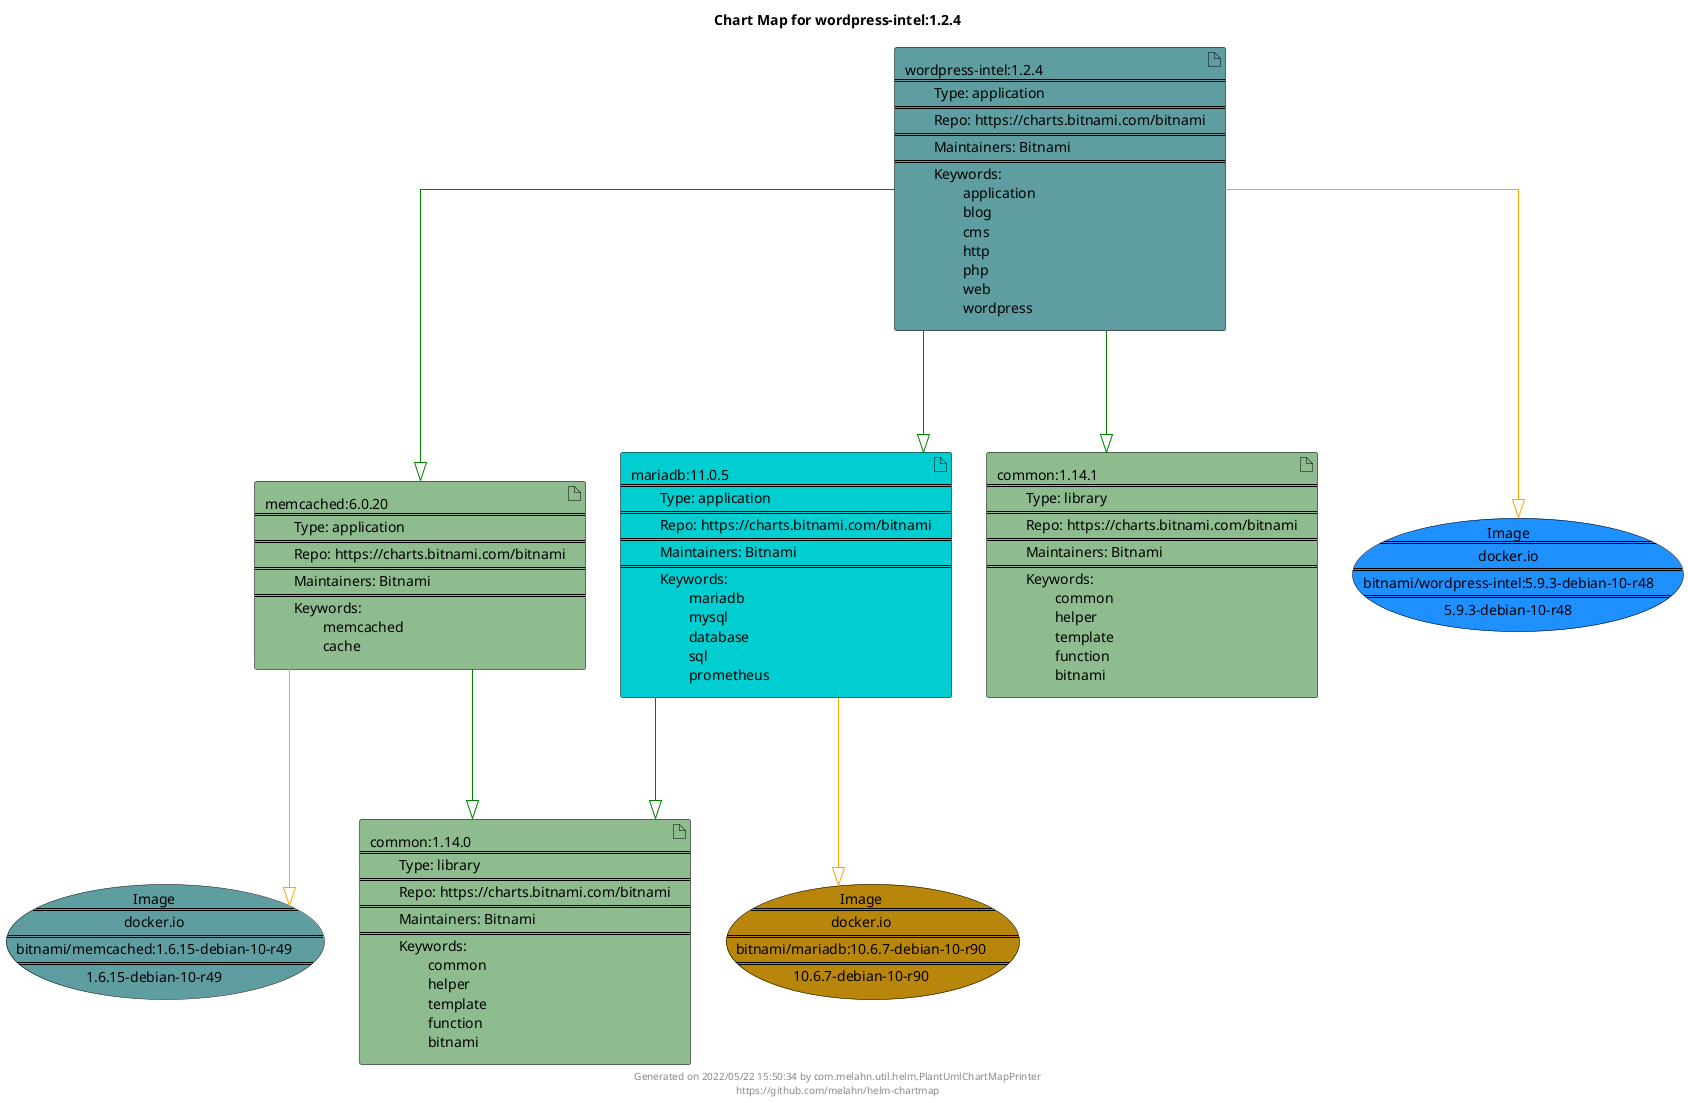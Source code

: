 @startuml
skinparam linetype ortho
skinparam backgroundColor white
skinparam usecaseBorderColor black
skinparam usecaseArrowColor LightSlateGray
skinparam artifactBorderColor black
skinparam artifactArrowColor LightSlateGray

title Chart Map for wordpress-intel:1.2.4

'There are 5 referenced Helm Charts
artifact "memcached:6.0.20\n====\n\tType: application\n====\n\tRepo: https://charts.bitnami.com/bitnami\n====\n\tMaintainers: Bitnami\n====\n\tKeywords: \n\t\tmemcached\n\t\tcache" as memcached_6_0_20 #DarkSeaGreen
artifact "mariadb:11.0.5\n====\n\tType: application\n====\n\tRepo: https://charts.bitnami.com/bitnami\n====\n\tMaintainers: Bitnami\n====\n\tKeywords: \n\t\tmariadb\n\t\tmysql\n\t\tdatabase\n\t\tsql\n\t\tprometheus" as mariadb_11_0_5 #DarkTurquoise
artifact "common:1.14.0\n====\n\tType: library\n====\n\tRepo: https://charts.bitnami.com/bitnami\n====\n\tMaintainers: Bitnami\n====\n\tKeywords: \n\t\tcommon\n\t\thelper\n\t\ttemplate\n\t\tfunction\n\t\tbitnami" as common_1_14_0 #DarkSeaGreen
artifact "wordpress-intel:1.2.4\n====\n\tType: application\n====\n\tRepo: https://charts.bitnami.com/bitnami\n====\n\tMaintainers: Bitnami\n====\n\tKeywords: \n\t\tapplication\n\t\tblog\n\t\tcms\n\t\thttp\n\t\tphp\n\t\tweb\n\t\twordpress" as wordpress_intel_1_2_4 #CadetBlue
artifact "common:1.14.1\n====\n\tType: library\n====\n\tRepo: https://charts.bitnami.com/bitnami\n====\n\tMaintainers: Bitnami\n====\n\tKeywords: \n\t\tcommon\n\t\thelper\n\t\ttemplate\n\t\tfunction\n\t\tbitnami" as common_1_14_1 #DarkSeaGreen

'There are 3 referenced Docker Images
usecase "Image\n====\ndocker.io\n====\nbitnami/mariadb:10.6.7-debian-10-r90\n====\n10.6.7-debian-10-r90" as docker_io_bitnami_mariadb_10_6_7_debian_10_r90 #DarkGoldenRod
usecase "Image\n====\ndocker.io\n====\nbitnami/wordpress-intel:5.9.3-debian-10-r48\n====\n5.9.3-debian-10-r48" as docker_io_bitnami_wordpress_intel_5_9_3_debian_10_r48 #DodgerBlue
usecase "Image\n====\ndocker.io\n====\nbitnami/memcached:1.6.15-debian-10-r49\n====\n1.6.15-debian-10-r49" as docker_io_bitnami_memcached_1_6_15_debian_10_r49 #CadetBlue

'Chart Dependencies
wordpress_intel_1_2_4--[#green]-|>mariadb_11_0_5
mariadb_11_0_5--[#green]-|>common_1_14_0
wordpress_intel_1_2_4--[#green]-|>memcached_6_0_20
memcached_6_0_20--[#green]-|>common_1_14_0
wordpress_intel_1_2_4--[#green]-|>common_1_14_1
memcached_6_0_20--[#orange]-|>docker_io_bitnami_memcached_1_6_15_debian_10_r49
mariadb_11_0_5--[#orange]-|>docker_io_bitnami_mariadb_10_6_7_debian_10_r90
wordpress_intel_1_2_4--[#orange]-|>docker_io_bitnami_wordpress_intel_5_9_3_debian_10_r48

center footer Generated on 2022/05/22 15:50:34 by com.melahn.util.helm.PlantUmlChartMapPrinter\nhttps://github.com/melahn/helm-chartmap
@enduml
